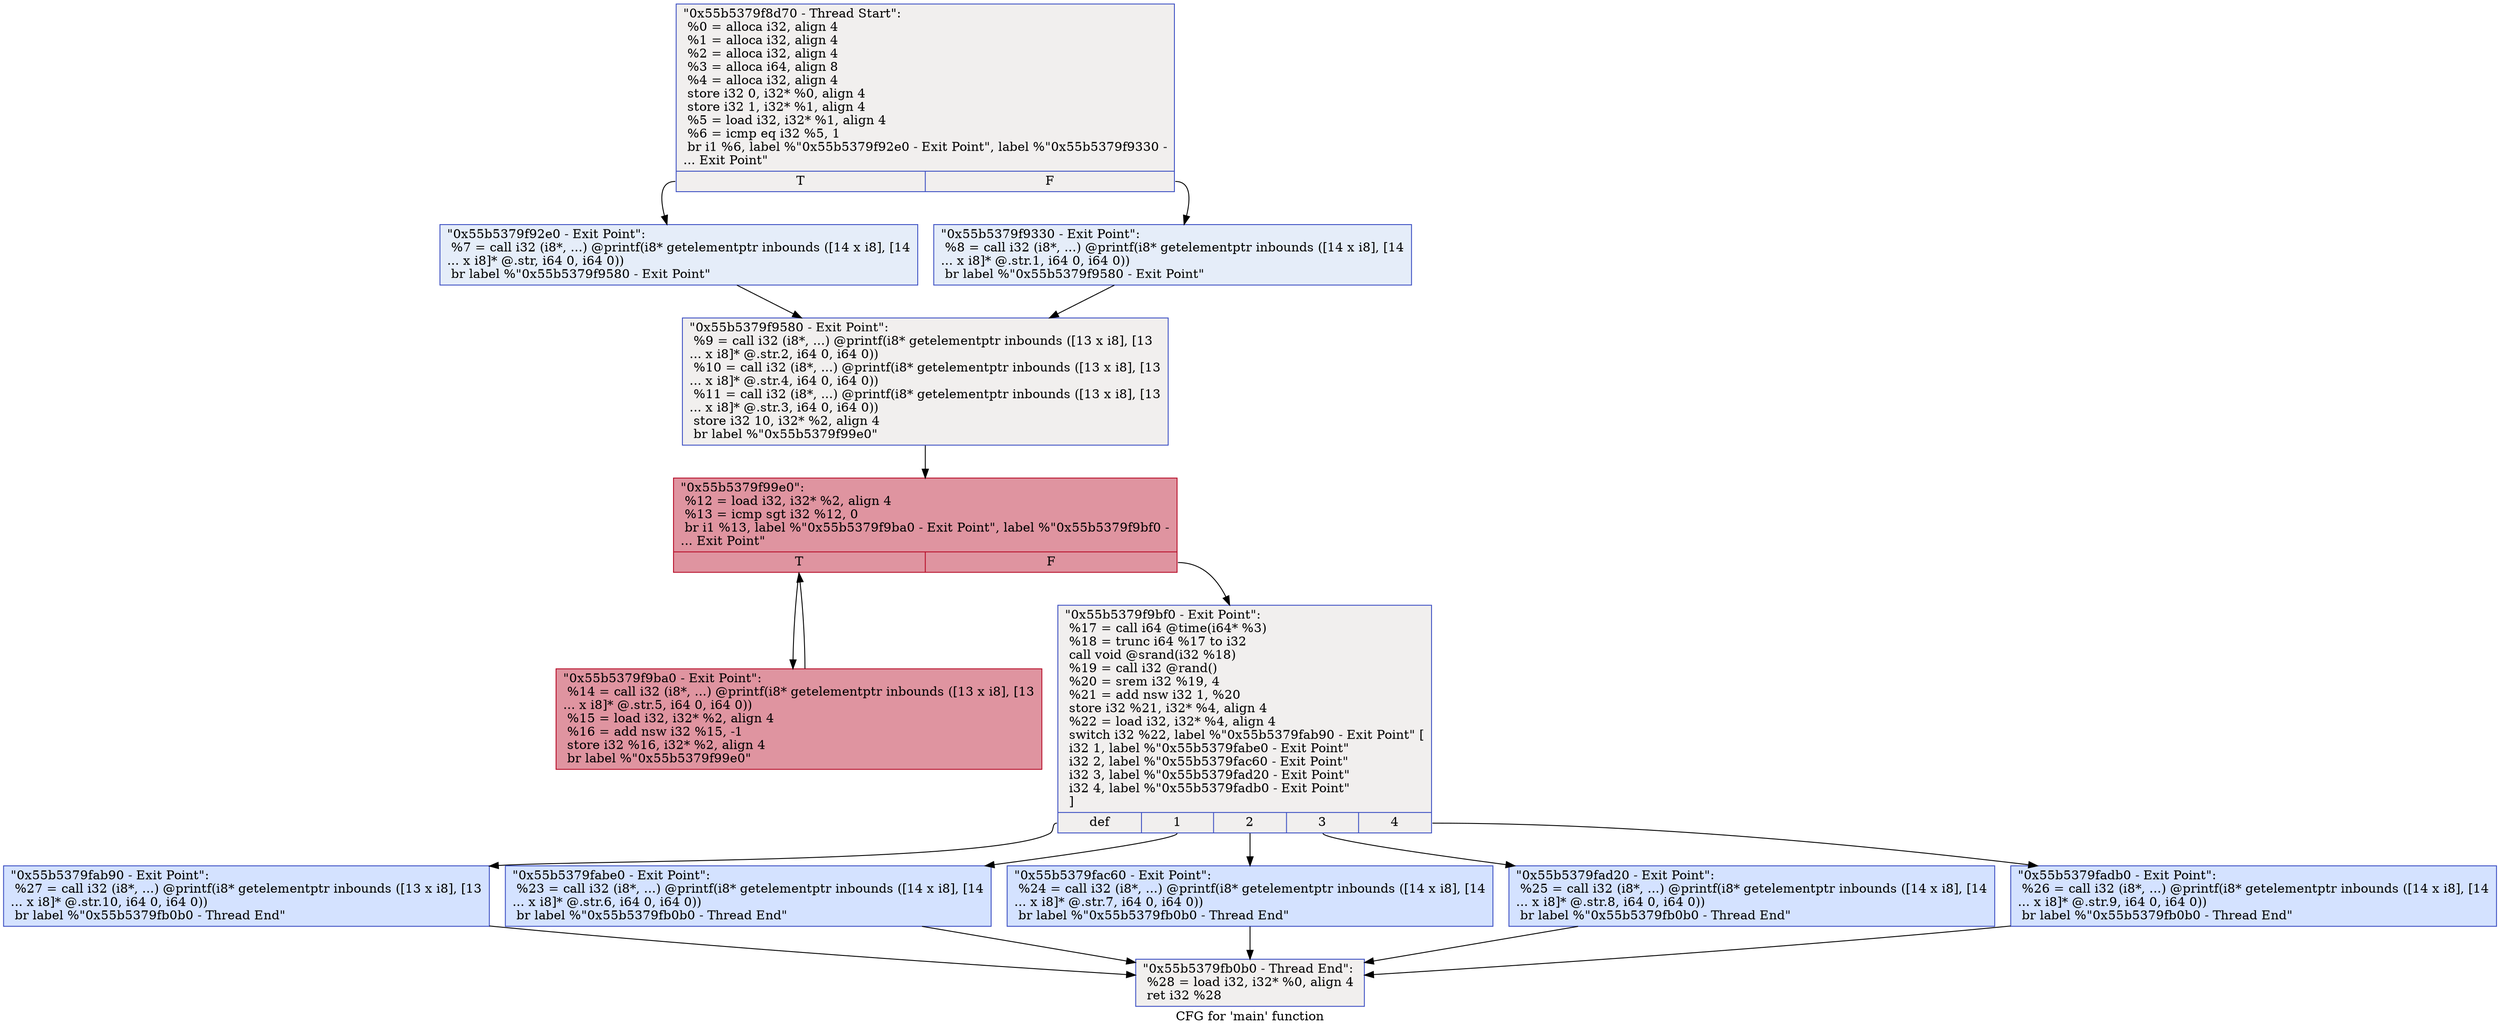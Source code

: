 digraph "CFG for 'main' function" {
	label="CFG for 'main' function";

	Node0x55b5379f8d70 [shape=record,color="#3d50c3ff", style=filled, fillcolor="#e0dbd870",label="{\"0x55b5379f8d70 - Thread Start\":\l  %0 = alloca i32, align 4\l  %1 = alloca i32, align 4\l  %2 = alloca i32, align 4\l  %3 = alloca i64, align 8\l  %4 = alloca i32, align 4\l  store i32 0, i32* %0, align 4\l  store i32 1, i32* %1, align 4\l  %5 = load i32, i32* %1, align 4\l  %6 = icmp eq i32 %5, 1\l  br i1 %6, label %\"0x55b5379f92e0 - Exit Point\", label %\"0x55b5379f9330 -\l... Exit Point\"\l|{<s0>T|<s1>F}}"];
	Node0x55b5379f8d70:s0 -> Node0x55b5379f92e0;
	Node0x55b5379f8d70:s1 -> Node0x55b5379f9330;
	Node0x55b5379f92e0 [shape=record,color="#3d50c3ff", style=filled, fillcolor="#c5d6f270",label="{\"0x55b5379f92e0 - Exit Point\":                    \l  %7 = call i32 (i8*, ...) @printf(i8* getelementptr inbounds ([14 x i8], [14\l... x i8]* @.str, i64 0, i64 0))\l  br label %\"0x55b5379f9580 - Exit Point\"\l}"];
	Node0x55b5379f92e0 -> Node0x55b5379f9580;
	Node0x55b5379f9330 [shape=record,color="#3d50c3ff", style=filled, fillcolor="#c5d6f270",label="{\"0x55b5379f9330 - Exit Point\":                    \l  %8 = call i32 (i8*, ...) @printf(i8* getelementptr inbounds ([14 x i8], [14\l... x i8]* @.str.1, i64 0, i64 0))\l  br label %\"0x55b5379f9580 - Exit Point\"\l}"];
	Node0x55b5379f9330 -> Node0x55b5379f9580;
	Node0x55b5379f9580 [shape=record,color="#3d50c3ff", style=filled, fillcolor="#e0dbd870",label="{\"0x55b5379f9580 - Exit Point\":                    \l  %9 = call i32 (i8*, ...) @printf(i8* getelementptr inbounds ([13 x i8], [13\l... x i8]* @.str.2, i64 0, i64 0))\l  %10 = call i32 (i8*, ...) @printf(i8* getelementptr inbounds ([13 x i8], [13\l... x i8]* @.str.4, i64 0, i64 0))\l  %11 = call i32 (i8*, ...) @printf(i8* getelementptr inbounds ([13 x i8], [13\l... x i8]* @.str.3, i64 0, i64 0))\l  store i32 10, i32* %2, align 4\l  br label %\"0x55b5379f99e0\"\l}"];
	Node0x55b5379f9580 -> Node0x55b5379f99e0;
	Node0x55b5379f99e0 [shape=record,color="#b70d28ff", style=filled, fillcolor="#b70d2870",label="{\"0x55b5379f99e0\":                                 \l  %12 = load i32, i32* %2, align 4\l  %13 = icmp sgt i32 %12, 0\l  br i1 %13, label %\"0x55b5379f9ba0 - Exit Point\", label %\"0x55b5379f9bf0 -\l... Exit Point\"\l|{<s0>T|<s1>F}}"];
	Node0x55b5379f99e0:s0 -> Node0x55b5379f9ba0;
	Node0x55b5379f99e0:s1 -> Node0x55b5379f9bf0;
	Node0x55b5379f9ba0 [shape=record,color="#b70d28ff", style=filled, fillcolor="#b70d2870",label="{\"0x55b5379f9ba0 - Exit Point\":                    \l  %14 = call i32 (i8*, ...) @printf(i8* getelementptr inbounds ([13 x i8], [13\l... x i8]* @.str.5, i64 0, i64 0))\l  %15 = load i32, i32* %2, align 4\l  %16 = add nsw i32 %15, -1\l  store i32 %16, i32* %2, align 4\l  br label %\"0x55b5379f99e0\"\l}"];
	Node0x55b5379f9ba0 -> Node0x55b5379f99e0;
	Node0x55b5379f9bf0 [shape=record,color="#3d50c3ff", style=filled, fillcolor="#e0dbd870",label="{\"0x55b5379f9bf0 - Exit Point\":                    \l  %17 = call i64 @time(i64* %3)\l  %18 = trunc i64 %17 to i32\l  call void @srand(i32 %18)\l  %19 = call i32 @rand()\l  %20 = srem i32 %19, 4\l  %21 = add nsw i32 1, %20\l  store i32 %21, i32* %4, align 4\l  %22 = load i32, i32* %4, align 4\l  switch i32 %22, label %\"0x55b5379fab90 - Exit Point\" [\l    i32 1, label %\"0x55b5379fabe0 - Exit Point\"\l    i32 2, label %\"0x55b5379fac60 - Exit Point\"\l    i32 3, label %\"0x55b5379fad20 - Exit Point\"\l    i32 4, label %\"0x55b5379fadb0 - Exit Point\"\l  ]\l|{<s0>def|<s1>1|<s2>2|<s3>3|<s4>4}}"];
	Node0x55b5379f9bf0:s0 -> Node0x55b5379fab90;
	Node0x55b5379f9bf0:s1 -> Node0x55b5379fabe0;
	Node0x55b5379f9bf0:s2 -> Node0x55b5379fac60;
	Node0x55b5379f9bf0:s3 -> Node0x55b5379fad20;
	Node0x55b5379f9bf0:s4 -> Node0x55b5379fadb0;
	Node0x55b5379fabe0 [shape=record,color="#3d50c3ff", style=filled, fillcolor="#9ebeff70",label="{\"0x55b5379fabe0 - Exit Point\":                    \l  %23 = call i32 (i8*, ...) @printf(i8* getelementptr inbounds ([14 x i8], [14\l... x i8]* @.str.6, i64 0, i64 0))\l  br label %\"0x55b5379fb0b0 - Thread End\"\l}"];
	Node0x55b5379fabe0 -> Node0x55b5379fb0b0;
	Node0x55b5379fac60 [shape=record,color="#3d50c3ff", style=filled, fillcolor="#9ebeff70",label="{\"0x55b5379fac60 - Exit Point\":                    \l  %24 = call i32 (i8*, ...) @printf(i8* getelementptr inbounds ([14 x i8], [14\l... x i8]* @.str.7, i64 0, i64 0))\l  br label %\"0x55b5379fb0b0 - Thread End\"\l}"];
	Node0x55b5379fac60 -> Node0x55b5379fb0b0;
	Node0x55b5379fad20 [shape=record,color="#3d50c3ff", style=filled, fillcolor="#9ebeff70",label="{\"0x55b5379fad20 - Exit Point\":                    \l  %25 = call i32 (i8*, ...) @printf(i8* getelementptr inbounds ([14 x i8], [14\l... x i8]* @.str.8, i64 0, i64 0))\l  br label %\"0x55b5379fb0b0 - Thread End\"\l}"];
	Node0x55b5379fad20 -> Node0x55b5379fb0b0;
	Node0x55b5379fadb0 [shape=record,color="#3d50c3ff", style=filled, fillcolor="#9ebeff70",label="{\"0x55b5379fadb0 - Exit Point\":                    \l  %26 = call i32 (i8*, ...) @printf(i8* getelementptr inbounds ([14 x i8], [14\l... x i8]* @.str.9, i64 0, i64 0))\l  br label %\"0x55b5379fb0b0 - Thread End\"\l}"];
	Node0x55b5379fadb0 -> Node0x55b5379fb0b0;
	Node0x55b5379fab90 [shape=record,color="#3d50c3ff", style=filled, fillcolor="#9ebeff70",label="{\"0x55b5379fab90 - Exit Point\":                    \l  %27 = call i32 (i8*, ...) @printf(i8* getelementptr inbounds ([13 x i8], [13\l... x i8]* @.str.10, i64 0, i64 0))\l  br label %\"0x55b5379fb0b0 - Thread End\"\l}"];
	Node0x55b5379fab90 -> Node0x55b5379fb0b0;
	Node0x55b5379fb0b0 [shape=record,color="#3d50c3ff", style=filled, fillcolor="#e0dbd870",label="{\"0x55b5379fb0b0 - Thread End\":                    \l  %28 = load i32, i32* %0, align 4\l  ret i32 %28\l}"];
}
